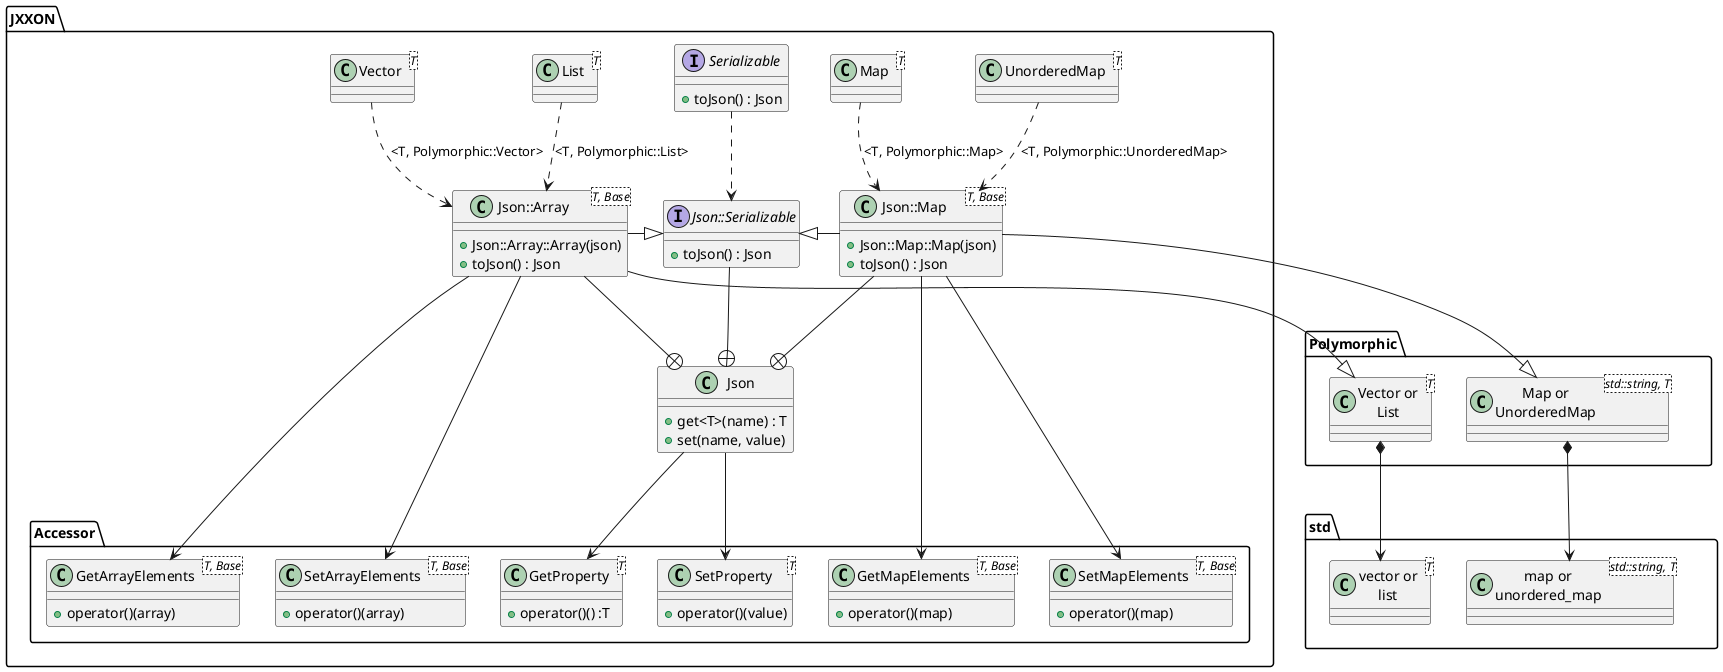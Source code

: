 @startuml

namespace std {
	class "vector or\nlist<T>" as ArrayBase
	class "map or\nunordered_map<std::string, T>" as MapBase
}

namespace Polymorphic {
	class "Vector or\nList<T>" as ArrayBase
	class "Map or\nUnorderedMap<std::string, T>" as MapBase
	ArrayBase *-> std.ArrayBase
	MapBase *-> std.MapBase
}

Polymorphic -[hidden]down- std

namespace JXXON {
	class Json {
		+get<T>(name) : T
		+set(name, value)
	}
	
	interface "Json::Serializable" as Json_Serializable {
		+toJson() : Json
	}
	Json_Serializable --+ Json
	
	interface Serializable {
		+toJson() : Json
	}
	Serializable ..> Json_Serializable
	
	class "Json::Array" as Json_Array<T, Base> {
		+Json::Array::Array(json)
		+toJson() : Json
	}
	Json_Array --+ Json
	Json_Array -right-|> Json_Serializable
	Json_Array --|> Polymorphic.ArrayBase
	
	class Vector<T>
	Vector ..> Json_Array : <T, Polymorphic::Vector>
	
	class List<T>
	List ..> Json_Array : <T, Polymorphic::List>
	
	class "Json::Map" as Json_Map<T, Base> {
		+Json::Map::Map(json)
		+toJson() : Json
	}
	Json_Map --+ Json
	Json_Map -left-|> Json_Serializable
	Json_Map --|> Polymorphic.MapBase
	
	class Map<T>
	Map ..> Json_Map : <T, Polymorphic::Map>
	
	class UnorderedMap<T>
	UnorderedMap ..> Json_Map : <T, Polymorphic::UnorderedMap>
	
	namespace Accessor {
		class GetProperty<T> {
			+operator()() :T
		}
		JXXON.Json --> GetProperty
		
		class SetProperty<T> {
			+operator()(value)
		}
		JXXON.Json --> SetProperty
		
		class GetArrayElements<T, Base> {
			+operator()(array)
		}
		JXXON.Json_Array --> GetArrayElements
		
		class SetArrayElements<T, Base> {
			+operator()(array)
		}
		JXXON.Json_Array --> SetArrayElements

		class GetMapElements<T, Base> {
			+operator()(map)
		}
		JXXON.Json_Map --> GetMapElements
		
		class SetMapElements<T, Base> {
			+operator()(map)
		}
		JXXON.Json_Map --> SetMapElements
	}
}

@enduml
